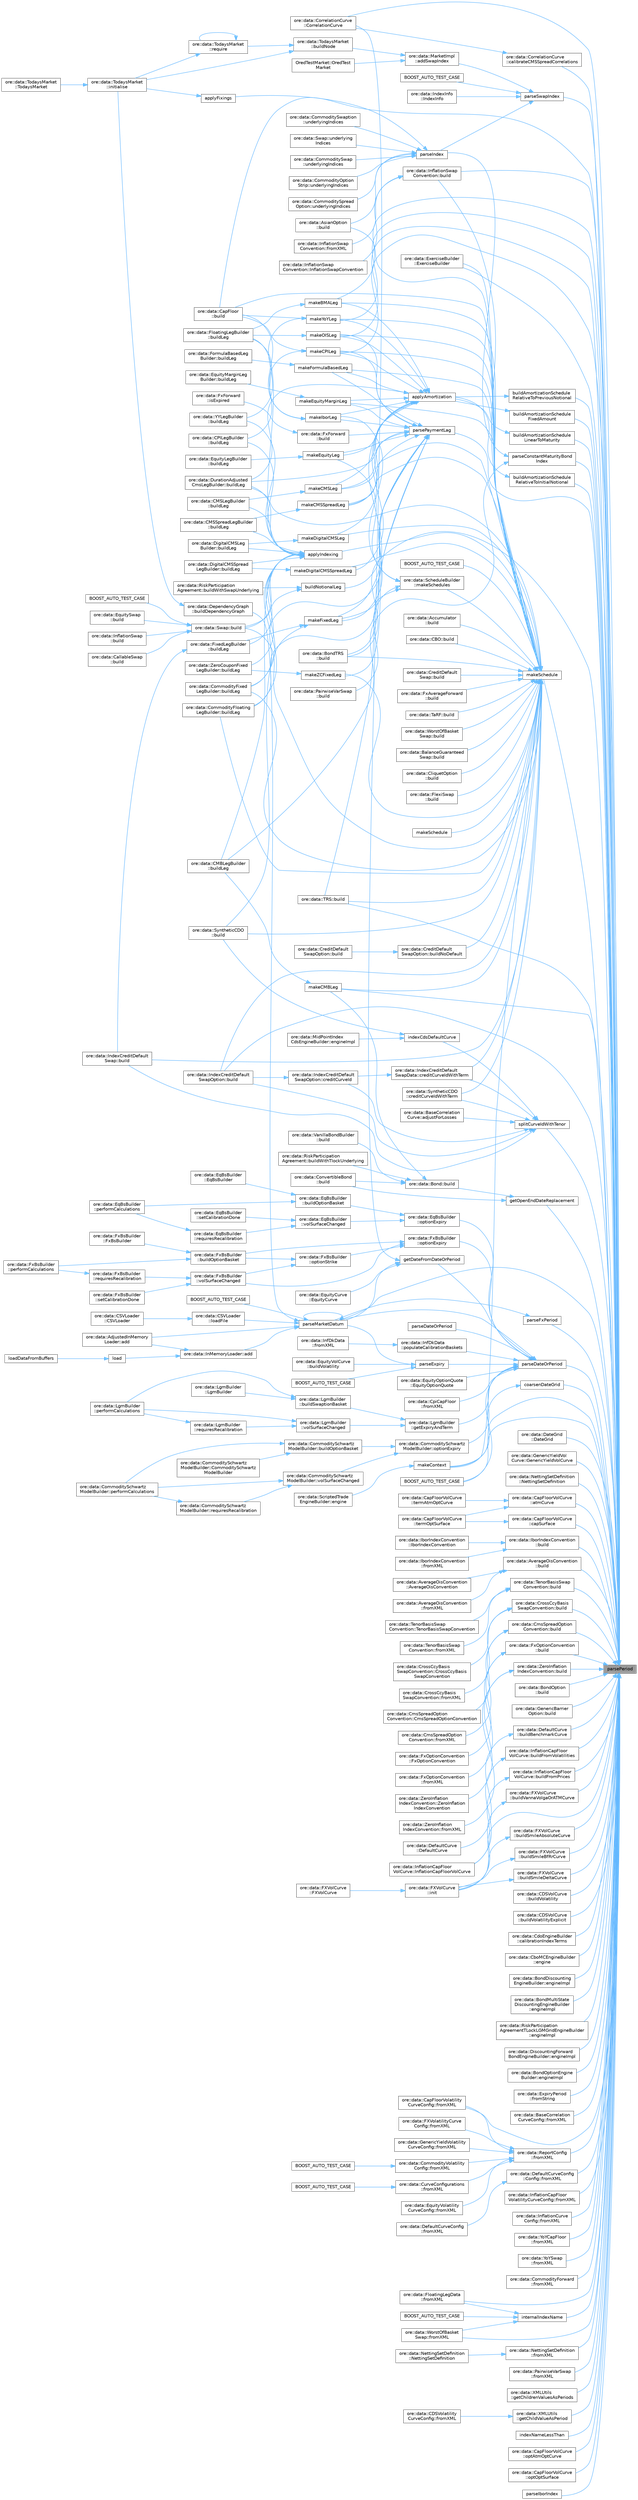 digraph "parsePeriod"
{
 // INTERACTIVE_SVG=YES
 // LATEX_PDF_SIZE
  bgcolor="transparent";
  edge [fontname=Helvetica,fontsize=10,labelfontname=Helvetica,labelfontsize=10];
  node [fontname=Helvetica,fontsize=10,shape=box,height=0.2,width=0.4];
  rankdir="RL";
  Node1 [label="parsePeriod",height=0.2,width=0.4,color="gray40", fillcolor="grey60", style="filled", fontcolor="black",tooltip="Convert text to QuantLib::Period."];
  Node1 -> Node2 [dir="back",color="steelblue1",style="solid"];
  Node2 [label="ore::data::CorrelationCurve\l::CorrelationCurve",height=0.2,width=0.4,color="grey40", fillcolor="white", style="filled",URL="$classore_1_1data_1_1_correlation_curve.html#a5dadf72004e9f236b46815d5a37606d8",tooltip="Detailed constructor."];
  Node1 -> Node3 [dir="back",color="steelblue1",style="solid"];
  Node3 [label="ore::data::DateGrid\l::DateGrid",height=0.2,width=0.4,color="grey40", fillcolor="white", style="filled",URL="$classore_1_1data_1_1_date_grid.html#aed0cdce866f9b2bf373ead3503c22576",tooltip=" "];
  Node1 -> Node4 [dir="back",color="steelblue1",style="solid"];
  Node4 [label="ore::data::ExerciseBuilder\l::ExerciseBuilder",height=0.2,width=0.4,color="grey40", fillcolor="white", style="filled",URL="$classore_1_1data_1_1_exercise_builder.html#a616a8a498a5610f9c35725ae63a8929f",tooltip=" "];
  Node1 -> Node5 [dir="back",color="steelblue1",style="solid"];
  Node5 [label="ore::data::GenericYieldVol\lCurve::GenericYieldVolCurve",height=0.2,width=0.4,color="grey40", fillcolor="white", style="filled",URL="$classore_1_1data_1_1_generic_yield_vol_curve.html#a206631fc6017f18c7333840e67b1b228",tooltip="Detailed constructor."];
  Node1 -> Node6 [dir="back",color="steelblue1",style="solid"];
  Node6 [label="ore::data::NettingSetDefinition\l::NettingSetDefinition",height=0.2,width=0.4,color="grey40", fillcolor="white", style="filled",URL="$classore_1_1data_1_1_netting_set_definition.html#a467fa36790c05ef6fe86631548885d2e",tooltip=" "];
  Node1 -> Node7 [dir="back",color="steelblue1",style="solid"];
  Node7 [label="ore::data::CapFloorVolCurve\l::atmCurve",height=0.2,width=0.4,color="grey40", fillcolor="white", style="filled",URL="$classore_1_1data_1_1_cap_floor_vol_curve.html#a66839a2708a675b2f86cd2e92a9499d0",tooltip="Build an ATM cap floor term volatility curve."];
  Node7 -> Node8 [dir="back",color="steelblue1",style="solid"];
  Node8 [label="ore::data::CapFloorVolCurve\l::termAtmOptCurve",height=0.2,width=0.4,color="grey40", fillcolor="white", style="filled",URL="$classore_1_1data_1_1_cap_floor_vol_curve.html#aabf163efc1172daa6f8dbcf9be1766a9",tooltip="Build ATM optionlet curve from term vol."];
  Node7 -> Node9 [dir="back",color="steelblue1",style="solid"];
  Node9 [label="ore::data::CapFloorVolCurve\l::termOptSurface",height=0.2,width=0.4,color="grey40", fillcolor="white", style="filled",URL="$classore_1_1data_1_1_cap_floor_vol_curve.html#a6b5974432b42f6cb1214882f5776c1db",tooltip="Build optionlet surface from term vol."];
  Node1 -> Node10 [dir="back",color="steelblue1",style="solid"];
  Node10 [label="BOOST_AUTO_TEST_CASE",height=0.2,width=0.4,color="grey40", fillcolor="white", style="filled",URL="$parser_8cpp.html#af52d8c7c3b9f0501611639dc55dac417",tooltip=" "];
  Node1 -> Node11 [dir="back",color="steelblue1",style="solid"];
  Node11 [label="ore::data::IborIndexConvention\l::build",height=0.2,width=0.4,color="grey40", fillcolor="white", style="filled",URL="$classore_1_1data_1_1_ibor_index_convention.html#a9169b2d8ee8001dbb250c4ce2c26818c",tooltip=" "];
  Node11 -> Node12 [dir="back",color="steelblue1",style="solid"];
  Node12 [label="ore::data::IborIndexConvention\l::IborIndexConvention",height=0.2,width=0.4,color="grey40", fillcolor="white", style="filled",URL="$classore_1_1data_1_1_ibor_index_convention.html#adc20719d5205cdc26640f3fcb239d3a1",tooltip=" "];
  Node11 -> Node13 [dir="back",color="steelblue1",style="solid"];
  Node13 [label="ore::data::IborIndexConvention\l::fromXML",height=0.2,width=0.4,color="grey40", fillcolor="white", style="filled",URL="$classore_1_1data_1_1_ibor_index_convention.html#a7741ae0fc924943de5bfe02928262eb7",tooltip=" "];
  Node1 -> Node14 [dir="back",color="steelblue1",style="solid"];
  Node14 [label="ore::data::AverageOisConvention\l::build",height=0.2,width=0.4,color="grey40", fillcolor="white", style="filled",URL="$classore_1_1data_1_1_average_ois_convention.html#a9169b2d8ee8001dbb250c4ce2c26818c",tooltip=" "];
  Node14 -> Node15 [dir="back",color="steelblue1",style="solid"];
  Node15 [label="ore::data::AverageOisConvention\l::AverageOisConvention",height=0.2,width=0.4,color="grey40", fillcolor="white", style="filled",URL="$classore_1_1data_1_1_average_ois_convention.html#a9838d3e045f960f21376b79ee0220e77",tooltip="Detailed constructor."];
  Node14 -> Node16 [dir="back",color="steelblue1",style="solid"];
  Node16 [label="ore::data::AverageOisConvention\l::fromXML",height=0.2,width=0.4,color="grey40", fillcolor="white", style="filled",URL="$classore_1_1data_1_1_average_ois_convention.html#a7741ae0fc924943de5bfe02928262eb7",tooltip=" "];
  Node1 -> Node17 [dir="back",color="steelblue1",style="solid"];
  Node17 [label="ore::data::TenorBasisSwap\lConvention::build",height=0.2,width=0.4,color="grey40", fillcolor="white", style="filled",URL="$classore_1_1data_1_1_tenor_basis_swap_convention.html#a9169b2d8ee8001dbb250c4ce2c26818c",tooltip=" "];
  Node17 -> Node18 [dir="back",color="steelblue1",style="solid"];
  Node18 [label="ore::data::TenorBasisSwap\lConvention::TenorBasisSwapConvention",height=0.2,width=0.4,color="grey40", fillcolor="white", style="filled",URL="$classore_1_1data_1_1_tenor_basis_swap_convention.html#a7916dbc4b6c54277ae8ae96555b86577",tooltip="Detailed constructor."];
  Node17 -> Node19 [dir="back",color="steelblue1",style="solid"];
  Node19 [label="ore::data::TenorBasisSwap\lConvention::fromXML",height=0.2,width=0.4,color="grey40", fillcolor="white", style="filled",URL="$classore_1_1data_1_1_tenor_basis_swap_convention.html#a7741ae0fc924943de5bfe02928262eb7",tooltip=" "];
  Node1 -> Node20 [dir="back",color="steelblue1",style="solid"];
  Node20 [label="ore::data::CrossCcyBasis\lSwapConvention::build",height=0.2,width=0.4,color="grey40", fillcolor="white", style="filled",URL="$classore_1_1data_1_1_cross_ccy_basis_swap_convention.html#a9169b2d8ee8001dbb250c4ce2c26818c",tooltip=" "];
  Node20 -> Node21 [dir="back",color="steelblue1",style="solid"];
  Node21 [label="ore::data::CrossCcyBasis\lSwapConvention::CrossCcyBasis\lSwapConvention",height=0.2,width=0.4,color="grey40", fillcolor="white", style="filled",URL="$classore_1_1data_1_1_cross_ccy_basis_swap_convention.html#a8807c7211b0f825d45007a051c153408",tooltip="Detailed constructor."];
  Node20 -> Node22 [dir="back",color="steelblue1",style="solid"];
  Node22 [label="ore::data::CrossCcyBasis\lSwapConvention::fromXML",height=0.2,width=0.4,color="grey40", fillcolor="white", style="filled",URL="$classore_1_1data_1_1_cross_ccy_basis_swap_convention.html#a7741ae0fc924943de5bfe02928262eb7",tooltip=" "];
  Node1 -> Node23 [dir="back",color="steelblue1",style="solid"];
  Node23 [label="ore::data::InflationSwap\lConvention::build",height=0.2,width=0.4,color="grey40", fillcolor="white", style="filled",URL="$classore_1_1data_1_1_inflation_swap_convention.html#a9169b2d8ee8001dbb250c4ce2c26818c",tooltip=" "];
  Node23 -> Node24 [dir="back",color="steelblue1",style="solid"];
  Node24 [label="ore::data::InflationSwap\lConvention::InflationSwapConvention",height=0.2,width=0.4,color="grey40", fillcolor="white", style="filled",URL="$classore_1_1data_1_1_inflation_swap_convention.html#acc33d4a45318920ad94bc2565107f5c2",tooltip=" "];
  Node23 -> Node25 [dir="back",color="steelblue1",style="solid"];
  Node25 [label="ore::data::InflationSwap\lConvention::fromXML",height=0.2,width=0.4,color="grey40", fillcolor="white", style="filled",URL="$classore_1_1data_1_1_inflation_swap_convention.html#a7741ae0fc924943de5bfe02928262eb7",tooltip=" "];
  Node1 -> Node26 [dir="back",color="steelblue1",style="solid"];
  Node26 [label="ore::data::CmsSpreadOption\lConvention::build",height=0.2,width=0.4,color="grey40", fillcolor="white", style="filled",URL="$classore_1_1data_1_1_cms_spread_option_convention.html#a9169b2d8ee8001dbb250c4ce2c26818c",tooltip=" "];
  Node26 -> Node27 [dir="back",color="steelblue1",style="solid"];
  Node27 [label="ore::data::CmsSpreadOption\lConvention::CmsSpreadOptionConvention",height=0.2,width=0.4,color="grey40", fillcolor="white", style="filled",URL="$classore_1_1data_1_1_cms_spread_option_convention.html#afef3e14128d761b923e8393a3bafad5b",tooltip="Detailed constructor."];
  Node26 -> Node28 [dir="back",color="steelblue1",style="solid"];
  Node28 [label="ore::data::CmsSpreadOption\lConvention::fromXML",height=0.2,width=0.4,color="grey40", fillcolor="white", style="filled",URL="$classore_1_1data_1_1_cms_spread_option_convention.html#a7741ae0fc924943de5bfe02928262eb7",tooltip=" "];
  Node1 -> Node29 [dir="back",color="steelblue1",style="solid"];
  Node29 [label="ore::data::FxOptionConvention\l::build",height=0.2,width=0.4,color="grey40", fillcolor="white", style="filled",URL="$classore_1_1data_1_1_fx_option_convention.html#a9169b2d8ee8001dbb250c4ce2c26818c",tooltip=" "];
  Node29 -> Node30 [dir="back",color="steelblue1",style="solid"];
  Node30 [label="ore::data::FxOptionConvention\l::FxOptionConvention",height=0.2,width=0.4,color="grey40", fillcolor="white", style="filled",URL="$classore_1_1data_1_1_fx_option_convention.html#a4415cc0c38ccaff925d51d4cbd6cd915",tooltip=" "];
  Node29 -> Node31 [dir="back",color="steelblue1",style="solid"];
  Node31 [label="ore::data::FxOptionConvention\l::fromXML",height=0.2,width=0.4,color="grey40", fillcolor="white", style="filled",URL="$classore_1_1data_1_1_fx_option_convention.html#a7741ae0fc924943de5bfe02928262eb7",tooltip=" "];
  Node1 -> Node32 [dir="back",color="steelblue1",style="solid"];
  Node32 [label="ore::data::ZeroInflation\lIndexConvention::build",height=0.2,width=0.4,color="grey40", fillcolor="white", style="filled",URL="$classore_1_1data_1_1_zero_inflation_index_convention.html#a9169b2d8ee8001dbb250c4ce2c26818c",tooltip=" "];
  Node32 -> Node33 [dir="back",color="steelblue1",style="solid"];
  Node33 [label="ore::data::ZeroInflation\lIndexConvention::ZeroInflation\lIndexConvention",height=0.2,width=0.4,color="grey40", fillcolor="white", style="filled",URL="$classore_1_1data_1_1_zero_inflation_index_convention.html#a1784ce6a593a14c4e5d94887f9e4a528",tooltip="Detailed constructor."];
  Node32 -> Node34 [dir="back",color="steelblue1",style="solid"];
  Node34 [label="ore::data::ZeroInflation\lIndexConvention::fromXML",height=0.2,width=0.4,color="grey40", fillcolor="white", style="filled",URL="$classore_1_1data_1_1_zero_inflation_index_convention.html#a7741ae0fc924943de5bfe02928262eb7",tooltip=" "];
  Node1 -> Node35 [dir="back",color="steelblue1",style="solid"];
  Node35 [label="ore::data::BondOption\l::build",height=0.2,width=0.4,color="grey40", fillcolor="white", style="filled",URL="$classore_1_1data_1_1_bond_option.html#af7b69d5b18d278257927e32b10a23ee6",tooltip=" "];
  Node1 -> Node36 [dir="back",color="steelblue1",style="solid"];
  Node36 [label="ore::data::BondTRS\l::build",height=0.2,width=0.4,color="grey40", fillcolor="white", style="filled",URL="$classore_1_1data_1_1_bond_t_r_s.html#af7b69d5b18d278257927e32b10a23ee6",tooltip=" "];
  Node1 -> Node37 [dir="back",color="steelblue1",style="solid"];
  Node37 [label="ore::data::CapFloor\l::build",height=0.2,width=0.4,color="grey40", fillcolor="white", style="filled",URL="$classore_1_1data_1_1_cap_floor.html#af7b69d5b18d278257927e32b10a23ee6",tooltip=" "];
  Node1 -> Node38 [dir="back",color="steelblue1",style="solid"];
  Node38 [label="ore::data::GenericBarrier\lOption::build",height=0.2,width=0.4,color="grey40", fillcolor="white", style="filled",URL="$classore_1_1data_1_1_generic_barrier_option.html#af7b69d5b18d278257927e32b10a23ee6",tooltip=" "];
  Node1 -> Node39 [dir="back",color="steelblue1",style="solid"];
  Node39 [label="ore::data::IndexCreditDefault\lSwapOption::build",height=0.2,width=0.4,color="grey40", fillcolor="white", style="filled",URL="$classore_1_1data_1_1_index_credit_default_swap_option.html#af7b69d5b18d278257927e32b10a23ee6",tooltip=" "];
  Node1 -> Node40 [dir="back",color="steelblue1",style="solid"];
  Node40 [label="ore::data::TRS::build",height=0.2,width=0.4,color="grey40", fillcolor="white", style="filled",URL="$classore_1_1data_1_1_t_r_s.html#af7b69d5b18d278257927e32b10a23ee6",tooltip=" "];
  Node1 -> Node41 [dir="back",color="steelblue1",style="solid"];
  Node41 [label="buildAmortizationSchedule\lFixedAmount",height=0.2,width=0.4,color="grey40", fillcolor="white", style="filled",URL="$namespaceore_1_1data.html#a3f75d0993cfbe5fbe70dc1fc44f62e25",tooltip=" "];
  Node41 -> Node42 [dir="back",color="steelblue1",style="solid"];
  Node42 [label="applyAmortization",height=0.2,width=0.4,color="grey40", fillcolor="white", style="filled",URL="$namespaceore_1_1data.html#a51a0ccd1027fb275bb214f1baaaa2986",tooltip=" "];
  Node42 -> Node43 [dir="back",color="steelblue1",style="solid"];
  Node43 [label="ore::data::DurationAdjusted\lCmsLegBuilder::buildLeg",height=0.2,width=0.4,color="grey40", fillcolor="white", style="filled",URL="$classore_1_1data_1_1_duration_adjusted_cms_leg_builder.html#acb28979da2d410bdc9e47181a3d2c47f",tooltip=" "];
  Node42 -> Node44 [dir="back",color="steelblue1",style="solid"];
  Node44 [label="makeBMALeg",height=0.2,width=0.4,color="grey40", fillcolor="white", style="filled",URL="$namespaceore_1_1data.html#a6408115df2ec5297c701134b7310e89e",tooltip=" "];
  Node44 -> Node45 [dir="back",color="steelblue1",style="solid"];
  Node45 [label="ore::data::FloatingLegBuilder\l::buildLeg",height=0.2,width=0.4,color="grey40", fillcolor="white", style="filled",URL="$classore_1_1data_1_1_floating_leg_builder.html#aea285351d9f3458189a9e2d965349d23",tooltip=" "];
  Node42 -> Node46 [dir="back",color="steelblue1",style="solid"];
  Node46 [label="makeCMSLeg",height=0.2,width=0.4,color="grey40", fillcolor="white", style="filled",URL="$namespaceore_1_1data.html#ab7d8d2a721a09ccc8b574a9527126d76",tooltip=" "];
  Node46 -> Node47 [dir="back",color="steelblue1",style="solid"];
  Node47 [label="ore::data::CMSLegBuilder\l::buildLeg",height=0.2,width=0.4,color="grey40", fillcolor="white", style="filled",URL="$classore_1_1data_1_1_c_m_s_leg_builder.html#aea285351d9f3458189a9e2d965349d23",tooltip=" "];
  Node42 -> Node48 [dir="back",color="steelblue1",style="solid"];
  Node48 [label="makeCMSSpreadLeg",height=0.2,width=0.4,color="grey40", fillcolor="white", style="filled",URL="$namespaceore_1_1data.html#a96fb708eddac226d8c8a07b7fab26357",tooltip=" "];
  Node48 -> Node49 [dir="back",color="steelblue1",style="solid"];
  Node49 [label="ore::data::CMSSpreadLegBuilder\l::buildLeg",height=0.2,width=0.4,color="grey40", fillcolor="white", style="filled",URL="$classore_1_1data_1_1_c_m_s_spread_leg_builder.html#aea285351d9f3458189a9e2d965349d23",tooltip=" "];
  Node42 -> Node50 [dir="back",color="steelblue1",style="solid"];
  Node50 [label="makeCPILeg",height=0.2,width=0.4,color="grey40", fillcolor="white", style="filled",URL="$namespaceore_1_1data.html#a9acc77c037e133c7d0d774e134ec6001",tooltip=" "];
  Node50 -> Node37 [dir="back",color="steelblue1",style="solid"];
  Node50 -> Node51 [dir="back",color="steelblue1",style="solid"];
  Node51 [label="ore::data::CPILegBuilder\l::buildLeg",height=0.2,width=0.4,color="grey40", fillcolor="white", style="filled",URL="$classore_1_1data_1_1_c_p_i_leg_builder.html#aea285351d9f3458189a9e2d965349d23",tooltip=" "];
  Node42 -> Node52 [dir="back",color="steelblue1",style="solid"];
  Node52 [label="makeDigitalCMSLeg",height=0.2,width=0.4,color="grey40", fillcolor="white", style="filled",URL="$namespaceore_1_1data.html#a0f8daeb5eca3762c644c5f18d026abad",tooltip=" "];
  Node52 -> Node53 [dir="back",color="steelblue1",style="solid"];
  Node53 [label="ore::data::DigitalCMSLeg\lBuilder::buildLeg",height=0.2,width=0.4,color="grey40", fillcolor="white", style="filled",URL="$classore_1_1data_1_1_digital_c_m_s_leg_builder.html#aea285351d9f3458189a9e2d965349d23",tooltip=" "];
  Node42 -> Node54 [dir="back",color="steelblue1",style="solid"];
  Node54 [label="makeDigitalCMSSpreadLeg",height=0.2,width=0.4,color="grey40", fillcolor="white", style="filled",URL="$namespaceore_1_1data.html#a98ab77f0a061c1389e5f28e438caafc5",tooltip=" "];
  Node54 -> Node55 [dir="back",color="steelblue1",style="solid"];
  Node55 [label="ore::data::DigitalCMSSpread\lLegBuilder::buildLeg",height=0.2,width=0.4,color="grey40", fillcolor="white", style="filled",URL="$classore_1_1data_1_1_digital_c_m_s_spread_leg_builder.html#aea285351d9f3458189a9e2d965349d23",tooltip=" "];
  Node42 -> Node56 [dir="back",color="steelblue1",style="solid"];
  Node56 [label="makeEquityLeg",height=0.2,width=0.4,color="grey40", fillcolor="white", style="filled",URL="$namespaceore_1_1data.html#acb4bb83867f6069f403faef9fd935f9d",tooltip=" "];
  Node56 -> Node57 [dir="back",color="steelblue1",style="solid"];
  Node57 [label="ore::data::EquityLegBuilder\l::buildLeg",height=0.2,width=0.4,color="grey40", fillcolor="white", style="filled",URL="$classore_1_1data_1_1_equity_leg_builder.html#aea285351d9f3458189a9e2d965349d23",tooltip=" "];
  Node42 -> Node58 [dir="back",color="steelblue1",style="solid"];
  Node58 [label="makeEquityMarginLeg",height=0.2,width=0.4,color="grey40", fillcolor="white", style="filled",URL="$namespaceore_1_1data.html#a79b34f8dad4e5430ec0c7834bf32dc5c",tooltip=" "];
  Node58 -> Node59 [dir="back",color="steelblue1",style="solid"];
  Node59 [label="ore::data::EquityMarginLeg\lBuilder::buildLeg",height=0.2,width=0.4,color="grey40", fillcolor="white", style="filled",URL="$classore_1_1data_1_1_equity_margin_leg_builder.html#aed0fa8878c4239d2706dda3970aaac21",tooltip=" "];
  Node42 -> Node60 [dir="back",color="steelblue1",style="solid"];
  Node60 [label="makeFixedLeg",height=0.2,width=0.4,color="grey40", fillcolor="white", style="filled",URL="$namespaceore_1_1data.html#adffc190d22c61f2181d0822f48fbace4",tooltip=" "];
  Node60 -> Node61 [dir="back",color="steelblue1",style="solid"];
  Node61 [label="ore::data::SyntheticCDO\l::build",height=0.2,width=0.4,color="grey40", fillcolor="white", style="filled",URL="$classore_1_1data_1_1_synthetic_c_d_o.html#af7b69d5b18d278257927e32b10a23ee6",tooltip=" "];
  Node60 -> Node62 [dir="back",color="steelblue1",style="solid"];
  Node62 [label="ore::data::FixedLegBuilder\l::buildLeg",height=0.2,width=0.4,color="grey40", fillcolor="white", style="filled",URL="$classore_1_1data_1_1_fixed_leg_builder.html#aea285351d9f3458189a9e2d965349d23",tooltip=" "];
  Node62 -> Node63 [dir="back",color="steelblue1",style="solid"];
  Node63 [label="ore::data::IndexCreditDefault\lSwap::build",height=0.2,width=0.4,color="grey40", fillcolor="white", style="filled",URL="$classore_1_1data_1_1_index_credit_default_swap.html#af7b69d5b18d278257927e32b10a23ee6",tooltip=" "];
  Node42 -> Node64 [dir="back",color="steelblue1",style="solid"];
  Node64 [label="makeFormulaBasedLeg",height=0.2,width=0.4,color="grey40", fillcolor="white", style="filled",URL="$namespaceore_1_1data.html#ae469a95d0c1cc98ec090b0834c3c591a",tooltip=" "];
  Node64 -> Node65 [dir="back",color="steelblue1",style="solid"];
  Node65 [label="ore::data::FormulaBasedLeg\lBuilder::buildLeg",height=0.2,width=0.4,color="grey40", fillcolor="white", style="filled",URL="$classore_1_1data_1_1_formula_based_leg_builder.html#acb28979da2d410bdc9e47181a3d2c47f",tooltip=" "];
  Node42 -> Node66 [dir="back",color="steelblue1",style="solid"];
  Node66 [label="makeIborLeg",height=0.2,width=0.4,color="grey40", fillcolor="white", style="filled",URL="$namespaceore_1_1data.html#adbd7eae430426f8577221f6dcc7797bc",tooltip=" "];
  Node66 -> Node37 [dir="back",color="steelblue1",style="solid"];
  Node66 -> Node45 [dir="back",color="steelblue1",style="solid"];
  Node42 -> Node67 [dir="back",color="steelblue1",style="solid"];
  Node67 [label="makeOISLeg",height=0.2,width=0.4,color="grey40", fillcolor="white", style="filled",URL="$namespaceore_1_1data.html#a03c3cd19cb0e903ea9d9c5021e5bb7dd",tooltip=" "];
  Node67 -> Node45 [dir="back",color="steelblue1",style="solid"];
  Node42 -> Node68 [dir="back",color="steelblue1",style="solid"];
  Node68 [label="makeYoYLeg",height=0.2,width=0.4,color="grey40", fillcolor="white", style="filled",URL="$namespaceore_1_1data.html#a8462b30364051b2fd421b4a67709cf8d",tooltip=" "];
  Node68 -> Node37 [dir="back",color="steelblue1",style="solid"];
  Node68 -> Node69 [dir="back",color="steelblue1",style="solid"];
  Node69 [label="ore::data::YYLegBuilder\l::buildLeg",height=0.2,width=0.4,color="grey40", fillcolor="white", style="filled",URL="$classore_1_1data_1_1_y_y_leg_builder.html#aea285351d9f3458189a9e2d965349d23",tooltip=" "];
  Node1 -> Node70 [dir="back",color="steelblue1",style="solid"];
  Node70 [label="buildAmortizationSchedule\lLinearToMaturity",height=0.2,width=0.4,color="grey40", fillcolor="white", style="filled",URL="$namespaceore_1_1data.html#a28ae531d5d86c7011eabb39109863f8b",tooltip=" "];
  Node70 -> Node42 [dir="back",color="steelblue1",style="solid"];
  Node1 -> Node71 [dir="back",color="steelblue1",style="solid"];
  Node71 [label="buildAmortizationSchedule\lRelativeToInitialNotional",height=0.2,width=0.4,color="grey40", fillcolor="white", style="filled",URL="$namespaceore_1_1data.html#a4263844bbd362ebdc0149606a5bfc5b2",tooltip=" "];
  Node71 -> Node42 [dir="back",color="steelblue1",style="solid"];
  Node1 -> Node72 [dir="back",color="steelblue1",style="solid"];
  Node72 [label="buildAmortizationSchedule\lRelativeToPreviousNotional",height=0.2,width=0.4,color="grey40", fillcolor="white", style="filled",URL="$namespaceore_1_1data.html#a59edcdbd4edbdf0262bfa5d3f89829f9",tooltip=" "];
  Node72 -> Node42 [dir="back",color="steelblue1",style="solid"];
  Node1 -> Node73 [dir="back",color="steelblue1",style="solid"];
  Node73 [label="ore::data::DefaultCurve\l::buildBenchmarkCurve",height=0.2,width=0.4,color="grey40", fillcolor="white", style="filled",URL="$classore_1_1data_1_1_default_curve.html#a6f5c39f7895a1200019a7816a740fff3",tooltip="Build a default curve implied from a spread over a benchmark curve."];
  Node73 -> Node74 [dir="back",color="steelblue1",style="solid"];
  Node74 [label="ore::data::DefaultCurve\l::DefaultCurve",height=0.2,width=0.4,color="grey40", fillcolor="white", style="filled",URL="$classore_1_1data_1_1_default_curve.html#aab7d6b459c59f1a3854a5cefc764f485",tooltip="Detailed constructor."];
  Node1 -> Node75 [dir="back",color="steelblue1",style="solid"];
  Node75 [label="ore::data::InflationCapFloor\lVolCurve::buildFromPrices",height=0.2,width=0.4,color="grey40", fillcolor="white", style="filled",URL="$classore_1_1data_1_1_inflation_cap_floor_vol_curve.html#acc947c79d75150ea99503fea7de9f868",tooltip=" "];
  Node75 -> Node76 [dir="back",color="steelblue1",style="solid"];
  Node76 [label="ore::data::InflationCapFloor\lVolCurve::InflationCapFloorVolCurve",height=0.2,width=0.4,color="grey40", fillcolor="white", style="filled",URL="$classore_1_1data_1_1_inflation_cap_floor_vol_curve.html#a19c9a318aa454b3132d829dd00bced53",tooltip=" "];
  Node1 -> Node77 [dir="back",color="steelblue1",style="solid"];
  Node77 [label="ore::data::InflationCapFloor\lVolCurve::buildFromVolatilities",height=0.2,width=0.4,color="grey40", fillcolor="white", style="filled",URL="$classore_1_1data_1_1_inflation_cap_floor_vol_curve.html#a82405c2b4ff01f1c8c3a89928dd84129",tooltip=" "];
  Node77 -> Node76 [dir="back",color="steelblue1",style="solid"];
  Node1 -> Node78 [dir="back",color="steelblue1",style="solid"];
  Node78 [label="ore::data::FXVolCurve\l::buildSmileAbsoluteCurve",height=0.2,width=0.4,color="grey40", fillcolor="white", style="filled",URL="$classore_1_1data_1_1_f_x_vol_curve.html#a6c830b55fe6a1440df349b8207f20379",tooltip=" "];
  Node78 -> Node79 [dir="back",color="steelblue1",style="solid"];
  Node79 [label="ore::data::FXVolCurve\l::init",height=0.2,width=0.4,color="grey40", fillcolor="white", style="filled",URL="$classore_1_1data_1_1_f_x_vol_curve.html#aa5334770a51cbfa81ecf8b7d14a3acf1",tooltip=" "];
  Node79 -> Node80 [dir="back",color="steelblue1",style="solid"];
  Node80 [label="ore::data::FXVolCurve\l::FXVolCurve",height=0.2,width=0.4,color="grey40", fillcolor="white", style="filled",URL="$classore_1_1data_1_1_f_x_vol_curve.html#af2e42c318046fe68ebaa0a7d0cc5067d",tooltip="Detailed constructor."];
  Node1 -> Node81 [dir="back",color="steelblue1",style="solid"];
  Node81 [label="ore::data::FXVolCurve\l::buildSmileBfRrCurve",height=0.2,width=0.4,color="grey40", fillcolor="white", style="filled",URL="$classore_1_1data_1_1_f_x_vol_curve.html#abbb116b85d1536cc691f4ad311837d1e",tooltip=" "];
  Node81 -> Node79 [dir="back",color="steelblue1",style="solid"];
  Node1 -> Node82 [dir="back",color="steelblue1",style="solid"];
  Node82 [label="ore::data::FXVolCurve\l::buildSmileDeltaCurve",height=0.2,width=0.4,color="grey40", fillcolor="white", style="filled",URL="$classore_1_1data_1_1_f_x_vol_curve.html#a1e5b4adc092749d207f33198cf470023",tooltip=" "];
  Node82 -> Node79 [dir="back",color="steelblue1",style="solid"];
  Node1 -> Node83 [dir="back",color="steelblue1",style="solid"];
  Node83 [label="ore::data::FXVolCurve\l::buildVannaVolgaOrATMCurve",height=0.2,width=0.4,color="grey40", fillcolor="white", style="filled",URL="$classore_1_1data_1_1_f_x_vol_curve.html#a01669a2710dee60d8b4c9ea0f6ad26c6",tooltip=" "];
  Node83 -> Node79 [dir="back",color="steelblue1",style="solid"];
  Node1 -> Node84 [dir="back",color="steelblue1",style="solid"];
  Node84 [label="ore::data::CDSVolCurve\l::buildVolatility",height=0.2,width=0.4,color="grey40", fillcolor="white", style="filled",URL="$classore_1_1data_1_1_c_d_s_vol_curve.html#a916d14abfcfc8d77084cc78867211778",tooltip="Build a volatility curve from a 1-D curve of volatility quotes."];
  Node1 -> Node85 [dir="back",color="steelblue1",style="solid"];
  Node85 [label="ore::data::CDSVolCurve\l::buildVolatilityExplicit",height=0.2,width=0.4,color="grey40", fillcolor="white", style="filled",URL="$classore_1_1data_1_1_c_d_s_vol_curve.html#abf9063cf911eff4726d27a47f0ed7271",tooltip=" "];
  Node1 -> Node86 [dir="back",color="steelblue1",style="solid"];
  Node86 [label="ore::data::CorrelationCurve\l::calibrateCMSSpreadCorrelations",height=0.2,width=0.4,color="grey40", fillcolor="white", style="filled",URL="$classore_1_1data_1_1_correlation_curve.html#addf6b74b6011b97a31ff9760609a85a1",tooltip=" "];
  Node86 -> Node2 [dir="back",color="steelblue1",style="solid"];
  Node1 -> Node87 [dir="back",color="steelblue1",style="solid"];
  Node87 [label="ore::data::CdoEngineBuilder\l::calibrationIndexTerms",height=0.2,width=0.4,color="grey40", fillcolor="white", style="filled",URL="$classore_1_1data_1_1_cdo_engine_builder.html#a185d1e79acdc47128b221387c060cb2c",tooltip=" "];
  Node1 -> Node88 [dir="back",color="steelblue1",style="solid"];
  Node88 [label="ore::data::CapFloorVolCurve\l::capSurface",height=0.2,width=0.4,color="grey40", fillcolor="white", style="filled",URL="$classore_1_1data_1_1_cap_floor_vol_curve.html#a4c12b080309225a852ff617a5fa9ea71",tooltip="Build a cap floor term volatility surface."];
  Node88 -> Node9 [dir="back",color="steelblue1",style="solid"];
  Node1 -> Node89 [dir="back",color="steelblue1",style="solid"];
  Node89 [label="coarsenDateGrid",height=0.2,width=0.4,color="grey40", fillcolor="white", style="filled",URL="$namespaceore_1_1data.html#a5119896a1d7e544f2b13880517a7d765",tooltip=" "];
  Node89 -> Node90 [dir="back",color="steelblue1",style="solid"];
  Node90 [label="makeContext",height=0.2,width=0.4,color="grey40", fillcolor="white", style="filled",URL="$namespaceore_1_1data.html#affc8bd61d8faaf669bd03263c50952c9",tooltip=" "];
  Node90 -> Node91 [dir="back",color="steelblue1",style="solid"];
  Node91 [label="ore::data::ScriptedTrade\lEngineBuilder::engine",height=0.2,width=0.4,color="grey40", fillcolor="white", style="filled",URL="$classore_1_1data_1_1_scripted_trade_engine_builder.html#afa7bc32050325672e45000b32d62ec0b",tooltip=" "];
  Node1 -> Node92 [dir="back",color="steelblue1",style="solid"];
  Node92 [label="ore::data::CboMCEngineBuilder\l::engine",height=0.2,width=0.4,color="grey40", fillcolor="white", style="filled",URL="$classore_1_1data_1_1_cbo_m_c_engine_builder.html#ac7b71973700d70b6c4e338d57b46d232",tooltip=" "];
  Node1 -> Node93 [dir="back",color="steelblue1",style="solid"];
  Node93 [label="ore::data::BondDiscounting\lEngineBuilder::engineImpl",height=0.2,width=0.4,color="grey40", fillcolor="white", style="filled",URL="$classore_1_1data_1_1_bond_discounting_engine_builder.html#af2a405374532f6bf545211f68ca7befb",tooltip=" "];
  Node1 -> Node94 [dir="back",color="steelblue1",style="solid"];
  Node94 [label="ore::data::BondMultiState\lDiscountingEngineBuilder\l::engineImpl",height=0.2,width=0.4,color="grey40", fillcolor="white", style="filled",URL="$classore_1_1data_1_1_bond_multi_state_discounting_engine_builder.html#af2a405374532f6bf545211f68ca7befb",tooltip=" "];
  Node1 -> Node95 [dir="back",color="steelblue1",style="solid"];
  Node95 [label="ore::data::RiskParticipation\lAgreementTLockLGMGridEngineBuilder\l::engineImpl",height=0.2,width=0.4,color="grey40", fillcolor="white", style="filled",URL="$classore_1_1data_1_1_risk_participation_agreement_t_lock_l_g_m_grid_engine_builder.html#ae2aa104a3fa81516567894240d1d3073",tooltip=" "];
  Node1 -> Node96 [dir="back",color="steelblue1",style="solid"];
  Node96 [label="ore::data::DiscountingForward\lBondEngineBuilder::engineImpl",height=0.2,width=0.4,color="grey40", fillcolor="white", style="filled",URL="$classore_1_1data_1_1_discounting_forward_bond_engine_builder.html#a305ad1b21cddad304daff9d507d3c0ac",tooltip=" "];
  Node1 -> Node97 [dir="back",color="steelblue1",style="solid"];
  Node97 [label="ore::data::BondOptionEngine\lBuilder::engineImpl",height=0.2,width=0.4,color="grey40", fillcolor="white", style="filled",URL="$classore_1_1data_1_1_bond_option_engine_builder.html#a1873e74760d005c8eaac921af7e7f3b7",tooltip=" "];
  Node1 -> Node98 [dir="back",color="steelblue1",style="solid"];
  Node98 [label="ore::data::ExpiryPeriod\l::fromString",height=0.2,width=0.4,color="grey40", fillcolor="white", style="filled",URL="$classore_1_1data_1_1_expiry_period.html#ae7673b10f36c35e318ad2151b58351e7",tooltip=" "];
  Node1 -> Node99 [dir="back",color="steelblue1",style="solid"];
  Node99 [label="ore::data::BaseCorrelation\lCurveConfig::fromXML",height=0.2,width=0.4,color="grey40", fillcolor="white", style="filled",URL="$classore_1_1data_1_1_base_correlation_curve_config.html#a7741ae0fc924943de5bfe02928262eb7",tooltip=" "];
  Node1 -> Node100 [dir="back",color="steelblue1",style="solid"];
  Node100 [label="ore::data::CapFloorVolatility\lCurveConfig::fromXML",height=0.2,width=0.4,color="grey40", fillcolor="white", style="filled",URL="$classore_1_1data_1_1_cap_floor_volatility_curve_config.html#a7741ae0fc924943de5bfe02928262eb7",tooltip=" "];
  Node1 -> Node101 [dir="back",color="steelblue1",style="solid"];
  Node101 [label="ore::data::DefaultCurveConfig\l::Config::fromXML",height=0.2,width=0.4,color="grey40", fillcolor="white", style="filled",URL="$classore_1_1data_1_1_default_curve_config_1_1_config.html#a7741ae0fc924943de5bfe02928262eb7",tooltip=" "];
  Node101 -> Node102 [dir="back",color="steelblue1",style="solid"];
  Node102 [label="ore::data::DefaultCurveConfig\l::fromXML",height=0.2,width=0.4,color="grey40", fillcolor="white", style="filled",URL="$classore_1_1data_1_1_default_curve_config.html#a7741ae0fc924943de5bfe02928262eb7",tooltip=" "];
  Node1 -> Node103 [dir="back",color="steelblue1",style="solid"];
  Node103 [label="ore::data::InflationCapFloor\lVolatilityCurveConfig::fromXML",height=0.2,width=0.4,color="grey40", fillcolor="white", style="filled",URL="$classore_1_1data_1_1_inflation_cap_floor_volatility_curve_config.html#a7741ae0fc924943de5bfe02928262eb7",tooltip=" "];
  Node1 -> Node104 [dir="back",color="steelblue1",style="solid"];
  Node104 [label="ore::data::InflationCurve\lConfig::fromXML",height=0.2,width=0.4,color="grey40", fillcolor="white", style="filled",URL="$classore_1_1data_1_1_inflation_curve_config.html#a7741ae0fc924943de5bfe02928262eb7",tooltip=" "];
  Node1 -> Node105 [dir="back",color="steelblue1",style="solid"];
  Node105 [label="ore::data::ReportConfig\l::fromXML",height=0.2,width=0.4,color="grey40", fillcolor="white", style="filled",URL="$classore_1_1data_1_1_report_config.html#a7741ae0fc924943de5bfe02928262eb7",tooltip=" "];
  Node105 -> Node100 [dir="back",color="steelblue1",style="solid"];
  Node105 -> Node106 [dir="back",color="steelblue1",style="solid"];
  Node106 [label="ore::data::CommodityVolatility\lConfig::fromXML",height=0.2,width=0.4,color="grey40", fillcolor="white", style="filled",URL="$classore_1_1data_1_1_commodity_volatility_config.html#a7741ae0fc924943de5bfe02928262eb7",tooltip=" "];
  Node106 -> Node107 [dir="back",color="steelblue1",style="solid"];
  Node107 [label="BOOST_AUTO_TEST_CASE",height=0.2,width=0.4,color="grey40", fillcolor="white", style="filled",URL="$test_2commodityvolcurveconfig_8cpp.html#a76d2ace592975c551478cdd34b5aa6d1",tooltip=" "];
  Node105 -> Node108 [dir="back",color="steelblue1",style="solid"];
  Node108 [label="ore::data::CurveConfigurations\l::fromXML",height=0.2,width=0.4,color="grey40", fillcolor="white", style="filled",URL="$classore_1_1data_1_1_curve_configurations.html#a7741ae0fc924943de5bfe02928262eb7",tooltip=" "];
  Node108 -> Node109 [dir="back",color="steelblue1",style="solid"];
  Node109 [label="BOOST_AUTO_TEST_CASE",height=0.2,width=0.4,color="grey40", fillcolor="white", style="filled",URL="$equitymarketdata_8cpp.html#a0a8db005e5898e1432e60360308e9a6f",tooltip=" "];
  Node105 -> Node110 [dir="back",color="steelblue1",style="solid"];
  Node110 [label="ore::data::EquityVolatility\lCurveConfig::fromXML",height=0.2,width=0.4,color="grey40", fillcolor="white", style="filled",URL="$classore_1_1data_1_1_equity_volatility_curve_config.html#a7741ae0fc924943de5bfe02928262eb7",tooltip=" "];
  Node105 -> Node111 [dir="back",color="steelblue1",style="solid"];
  Node111 [label="ore::data::FXVolatilityCurve\lConfig::fromXML",height=0.2,width=0.4,color="grey40", fillcolor="white", style="filled",URL="$classore_1_1data_1_1_f_x_volatility_curve_config.html#a7741ae0fc924943de5bfe02928262eb7",tooltip=" "];
  Node105 -> Node112 [dir="back",color="steelblue1",style="solid"];
  Node112 [label="ore::data::GenericYieldVolatility\lCurveConfig::fromXML",height=0.2,width=0.4,color="grey40", fillcolor="white", style="filled",URL="$classore_1_1data_1_1_generic_yield_volatility_curve_config.html#a7741ae0fc924943de5bfe02928262eb7",tooltip=" "];
  Node1 -> Node113 [dir="back",color="steelblue1",style="solid"];
  Node113 [label="ore::data::YoYCapFloor\l::fromXML",height=0.2,width=0.4,color="grey40", fillcolor="white", style="filled",URL="$classore_1_1data_1_1_yo_y_cap_floor.html#a7741ae0fc924943de5bfe02928262eb7",tooltip=" "];
  Node1 -> Node114 [dir="back",color="steelblue1",style="solid"];
  Node114 [label="ore::data::YoYSwap\l::fromXML",height=0.2,width=0.4,color="grey40", fillcolor="white", style="filled",URL="$classore_1_1data_1_1_yo_y_swap.html#a7741ae0fc924943de5bfe02928262eb7",tooltip=" "];
  Node1 -> Node115 [dir="back",color="steelblue1",style="solid"];
  Node115 [label="ore::data::CommodityForward\l::fromXML",height=0.2,width=0.4,color="grey40", fillcolor="white", style="filled",URL="$classore_1_1data_1_1_commodity_forward.html#a7741ae0fc924943de5bfe02928262eb7",tooltip=" "];
  Node1 -> Node116 [dir="back",color="steelblue1",style="solid"];
  Node116 [label="ore::data::FloatingLegData\l::fromXML",height=0.2,width=0.4,color="grey40", fillcolor="white", style="filled",URL="$classore_1_1data_1_1_floating_leg_data.html#a7741ae0fc924943de5bfe02928262eb7",tooltip=" "];
  Node1 -> Node117 [dir="back",color="steelblue1",style="solid"];
  Node117 [label="ore::data::NettingSetDefinition\l::fromXML",height=0.2,width=0.4,color="grey40", fillcolor="white", style="filled",URL="$classore_1_1data_1_1_netting_set_definition.html#a7741ae0fc924943de5bfe02928262eb7",tooltip=" "];
  Node117 -> Node118 [dir="back",color="steelblue1",style="solid"];
  Node118 [label="ore::data::NettingSetDefinition\l::NettingSetDefinition",height=0.2,width=0.4,color="grey40", fillcolor="white", style="filled",URL="$classore_1_1data_1_1_netting_set_definition.html#ad4996467bd15deaace8951631d3352f4",tooltip=" "];
  Node1 -> Node119 [dir="back",color="steelblue1",style="solid"];
  Node119 [label="ore::data::PairwiseVarSwap\l::fromXML",height=0.2,width=0.4,color="grey40", fillcolor="white", style="filled",URL="$classore_1_1data_1_1_pairwise_var_swap.html#a7741ae0fc924943de5bfe02928262eb7",tooltip=" "];
  Node1 -> Node120 [dir="back",color="steelblue1",style="solid"];
  Node120 [label="ore::data::WorstOfBasket\lSwap::fromXML",height=0.2,width=0.4,color="grey40", fillcolor="white", style="filled",URL="$classore_1_1data_1_1_worst_of_basket_swap.html#a7741ae0fc924943de5bfe02928262eb7",tooltip=" "];
  Node1 -> Node121 [dir="back",color="steelblue1",style="solid"];
  Node121 [label="ore::data::XMLUtils\l::getChildrenValuesAsPeriods",height=0.2,width=0.4,color="grey40", fillcolor="white", style="filled",URL="$classore_1_1data_1_1_x_m_l_utils.html#ae7b288ef373a82ebbbe346b3327e5991",tooltip=" "];
  Node1 -> Node122 [dir="back",color="steelblue1",style="solid"];
  Node122 [label="ore::data::XMLUtils\l::getChildValueAsPeriod",height=0.2,width=0.4,color="grey40", fillcolor="white", style="filled",URL="$classore_1_1data_1_1_x_m_l_utils.html#a7900e88db9f11c93d9bd4fdaf2c5277e",tooltip=" "];
  Node122 -> Node123 [dir="back",color="steelblue1",style="solid"];
  Node123 [label="ore::data::CDSVolatility\lCurveConfig::fromXML",height=0.2,width=0.4,color="grey40", fillcolor="white", style="filled",URL="$classore_1_1data_1_1_c_d_s_volatility_curve_config.html#a7741ae0fc924943de5bfe02928262eb7",tooltip=" "];
  Node1 -> Node124 [dir="back",color="steelblue1",style="solid"];
  Node124 [label="getOpenEndDateReplacement",height=0.2,width=0.4,color="grey40", fillcolor="white", style="filled",URL="$namespaceore_1_1data.html#a8f90fafff20e9eea6ba56e1eaa1c0ba3",tooltip=" "];
  Node124 -> Node125 [dir="back",color="steelblue1",style="solid"];
  Node125 [label="ore::data::Bond::build",height=0.2,width=0.4,color="grey40", fillcolor="white", style="filled",URL="$classore_1_1data_1_1_bond.html#af7b69d5b18d278257927e32b10a23ee6",tooltip="Trade interface."];
  Node125 -> Node126 [dir="back",color="steelblue1",style="solid"];
  Node126 [label="ore::data::VanillaBondBuilder\l::build",height=0.2,width=0.4,color="grey40", fillcolor="white", style="filled",URL="$structore_1_1data_1_1_vanilla_bond_builder.html#ae1e21501ab505df04314d15d13f876e1",tooltip=" "];
  Node125 -> Node127 [dir="back",color="steelblue1",style="solid"];
  Node127 [label="ore::data::ConvertibleBond\l::build",height=0.2,width=0.4,color="grey40", fillcolor="white", style="filled",URL="$classore_1_1data_1_1_convertible_bond.html#ab1db499ff5e65c59fd2009d62276fdaf",tooltip=" "];
  Node125 -> Node128 [dir="back",color="steelblue1",style="solid"];
  Node128 [label="ore::data::RiskParticipation\lAgreement::buildWithTlockUnderlying",height=0.2,width=0.4,color="grey40", fillcolor="white", style="filled",URL="$classore_1_1data_1_1_risk_participation_agreement.html#a225490c21ddfa2450a67f04007c16f4c",tooltip=" "];
  Node125 -> Node129 [dir="back",color="steelblue1",style="solid"];
  Node129 [label="makeCMBLeg",height=0.2,width=0.4,color="grey40", fillcolor="white", style="filled",URL="$namespaceore_1_1data.html#a7e30fb6a46cf70b26b33a0528e47cd6c",tooltip=" "];
  Node129 -> Node130 [dir="back",color="steelblue1",style="solid"];
  Node130 [label="ore::data::CMBLegBuilder\l::buildLeg",height=0.2,width=0.4,color="grey40", fillcolor="white", style="filled",URL="$classore_1_1data_1_1_c_m_b_leg_builder.html#aea285351d9f3458189a9e2d965349d23",tooltip=" "];
  Node124 -> Node127 [dir="back",color="steelblue1",style="solid"];
  Node1 -> Node131 [dir="back",color="steelblue1",style="solid"];
  Node131 [label="indexNameLessThan",height=0.2,width=0.4,color="grey40", fillcolor="white", style="filled",URL="$namespaceore_1_1data.html#a748f87ab64ef579c85f6670257fecbd6",tooltip=" "];
  Node1 -> Node79 [dir="back",color="steelblue1",style="solid"];
  Node1 -> Node132 [dir="back",color="steelblue1",style="solid"];
  Node132 [label="internalIndexName",height=0.2,width=0.4,color="grey40", fillcolor="white", style="filled",URL="$group__utilities.html#ga5f79097fd51daf582d52f3096653af27",tooltip=" "];
  Node132 -> Node133 [dir="back",color="steelblue1",style="solid"];
  Node133 [label="BOOST_AUTO_TEST_CASE",height=0.2,width=0.4,color="grey40", fillcolor="white", style="filled",URL="$indices_8cpp.html#a3e0a5144958c6bf65ff52f692c17d3d7",tooltip=" "];
  Node132 -> Node116 [dir="back",color="steelblue1",style="solid"];
  Node132 -> Node120 [dir="back",color="steelblue1",style="solid"];
  Node1 -> Node44 [dir="back",color="steelblue1",style="solid"];
  Node1 -> Node129 [dir="back",color="steelblue1",style="solid"];
  Node1 -> Node90 [dir="back",color="steelblue1",style="solid"];
  Node1 -> Node50 [dir="back",color="steelblue1",style="solid"];
  Node1 -> Node67 [dir="back",color="steelblue1",style="solid"];
  Node1 -> Node134 [dir="back",color="steelblue1",style="solid"];
  Node134 [label="makeSchedule",height=0.2,width=0.4,color="grey40", fillcolor="white", style="filled",URL="$namespaceore_1_1data.html#af158e922cf963a59228878344ca5858d",tooltip=" "];
  Node134 -> Node4 [dir="back",color="steelblue1",style="solid"];
  Node134 -> Node135 [dir="back",color="steelblue1",style="solid"];
  Node135 [label="applyIndexing",height=0.2,width=0.4,color="grey40", fillcolor="white", style="filled",URL="$namespaceore_1_1data.html#a5d06d31ceafbb5a0bf0f9a4dbd09ab7e",tooltip=" "];
  Node135 -> Node136 [dir="back",color="steelblue1",style="solid"];
  Node136 [label="ore::data::Swap::build",height=0.2,width=0.4,color="grey40", fillcolor="white", style="filled",URL="$classore_1_1data_1_1_swap.html#af7b69d5b18d278257927e32b10a23ee6",tooltip="Build QuantLib/QuantExt instrument, link pricing engine."];
  Node136 -> Node137 [dir="back",color="steelblue1",style="solid"];
  Node137 [label="BOOST_AUTO_TEST_CASE",height=0.2,width=0.4,color="grey40", fillcolor="white", style="filled",URL="$test_2todaysmarket_8cpp.html#aeb43366ac05a65218ef11c74fa7a5650",tooltip=" "];
  Node136 -> Node138 [dir="back",color="steelblue1",style="solid"];
  Node138 [label="ore::data::EquitySwap\l::build",height=0.2,width=0.4,color="grey40", fillcolor="white", style="filled",URL="$classore_1_1data_1_1_equity_swap.html#af7b69d5b18d278257927e32b10a23ee6",tooltip="Trade interface."];
  Node136 -> Node139 [dir="back",color="steelblue1",style="solid"];
  Node139 [label="ore::data::InflationSwap\l::build",height=0.2,width=0.4,color="grey40", fillcolor="white", style="filled",URL="$classore_1_1data_1_1_inflation_swap.html#af7b69d5b18d278257927e32b10a23ee6",tooltip="Trade interface."];
  Node136 -> Node140 [dir="back",color="steelblue1",style="solid"];
  Node140 [label="ore::data::CallableSwap\l::build",height=0.2,width=0.4,color="grey40", fillcolor="white", style="filled",URL="$classore_1_1data_1_1_callable_swap.html#ab1db499ff5e65c59fd2009d62276fdaf",tooltip="Build QuantLib/QuantExt instrument, link pricing engine."];
  Node135 -> Node62 [dir="back",color="steelblue1",style="solid"];
  Node135 -> Node141 [dir="back",color="steelblue1",style="solid"];
  Node141 [label="ore::data::ZeroCouponFixed\lLegBuilder::buildLeg",height=0.2,width=0.4,color="grey40", fillcolor="white", style="filled",URL="$classore_1_1data_1_1_zero_coupon_fixed_leg_builder.html#aea285351d9f3458189a9e2d965349d23",tooltip=" "];
  Node135 -> Node45 [dir="back",color="steelblue1",style="solid"];
  Node135 -> Node51 [dir="back",color="steelblue1",style="solid"];
  Node135 -> Node69 [dir="back",color="steelblue1",style="solid"];
  Node135 -> Node47 [dir="back",color="steelblue1",style="solid"];
  Node135 -> Node130 [dir="back",color="steelblue1",style="solid"];
  Node135 -> Node53 [dir="back",color="steelblue1",style="solid"];
  Node135 -> Node49 [dir="back",color="steelblue1",style="solid"];
  Node135 -> Node55 [dir="back",color="steelblue1",style="solid"];
  Node135 -> Node43 [dir="back",color="steelblue1",style="solid"];
  Node135 -> Node142 [dir="back",color="steelblue1",style="solid"];
  Node142 [label="ore::data::CommodityFixed\lLegBuilder::buildLeg",height=0.2,width=0.4,color="grey40", fillcolor="white", style="filled",URL="$classore_1_1data_1_1_commodity_fixed_leg_builder.html#a1e327fffe1588e7813e797d48b1b3420",tooltip=" "];
  Node135 -> Node143 [dir="back",color="steelblue1",style="solid"];
  Node143 [label="ore::data::CommodityFloating\lLegBuilder::buildLeg",height=0.2,width=0.4,color="grey40", fillcolor="white", style="filled",URL="$classore_1_1data_1_1_commodity_floating_leg_builder.html#a1e327fffe1588e7813e797d48b1b3420",tooltip=" "];
  Node134 -> Node144 [dir="back",color="steelblue1",style="solid"];
  Node144 [label="BOOST_AUTO_TEST_CASE",height=0.2,width=0.4,color="grey40", fillcolor="white", style="filled",URL="$test_2legdata_8cpp.html#acdfaf19dc55f9369dcdf1c5271ea638b",tooltip=" "];
  Node134 -> Node23 [dir="back",color="steelblue1",style="solid"];
  Node134 -> Node145 [dir="back",color="steelblue1",style="solid"];
  Node145 [label="ore::data::Accumulator\l::build",height=0.2,width=0.4,color="grey40", fillcolor="white", style="filled",URL="$classore_1_1data_1_1_accumulator.html#af7b69d5b18d278257927e32b10a23ee6",tooltip=" "];
  Node134 -> Node146 [dir="back",color="steelblue1",style="solid"];
  Node146 [label="ore::data::AsianOption\l::build",height=0.2,width=0.4,color="grey40", fillcolor="white", style="filled",URL="$classore_1_1data_1_1_asian_option.html#af7b69d5b18d278257927e32b10a23ee6",tooltip="Build QuantLib/QuantExt instrument, link pricing engine."];
  Node134 -> Node36 [dir="back",color="steelblue1",style="solid"];
  Node134 -> Node37 [dir="back",color="steelblue1",style="solid"];
  Node134 -> Node147 [dir="back",color="steelblue1",style="solid"];
  Node147 [label="ore::data::CBO::build",height=0.2,width=0.4,color="grey40", fillcolor="white", style="filled",URL="$classore_1_1data_1_1_c_b_o.html#af7b69d5b18d278257927e32b10a23ee6",tooltip=" "];
  Node134 -> Node61 [dir="back",color="steelblue1",style="solid"];
  Node134 -> Node148 [dir="back",color="steelblue1",style="solid"];
  Node148 [label="ore::data::CreditDefault\lSwap::build",height=0.2,width=0.4,color="grey40", fillcolor="white", style="filled",URL="$classore_1_1data_1_1_credit_default_swap.html#af7b69d5b18d278257927e32b10a23ee6",tooltip=" "];
  Node134 -> Node149 [dir="back",color="steelblue1",style="solid"];
  Node149 [label="ore::data::FxAverageForward\l::build",height=0.2,width=0.4,color="grey40", fillcolor="white", style="filled",URL="$classore_1_1data_1_1_fx_average_forward.html#af7b69d5b18d278257927e32b10a23ee6",tooltip="Build QuantLib/QuantExt instrument, link pricing engine."];
  Node134 -> Node63 [dir="back",color="steelblue1",style="solid"];
  Node134 -> Node39 [dir="back",color="steelblue1",style="solid"];
  Node134 -> Node136 [dir="back",color="steelblue1",style="solid"];
  Node134 -> Node150 [dir="back",color="steelblue1",style="solid"];
  Node150 [label="ore::data::TaRF::build",height=0.2,width=0.4,color="grey40", fillcolor="white", style="filled",URL="$classore_1_1data_1_1_ta_r_f.html#af7b69d5b18d278257927e32b10a23ee6",tooltip=" "];
  Node134 -> Node40 [dir="back",color="steelblue1",style="solid"];
  Node134 -> Node151 [dir="back",color="steelblue1",style="solid"];
  Node151 [label="ore::data::WorstOfBasket\lSwap::build",height=0.2,width=0.4,color="grey40", fillcolor="white", style="filled",URL="$classore_1_1data_1_1_worst_of_basket_swap.html#af7b69d5b18d278257927e32b10a23ee6",tooltip=" "];
  Node134 -> Node152 [dir="back",color="steelblue1",style="solid"];
  Node152 [label="ore::data::BalanceGuaranteed\lSwap::build",height=0.2,width=0.4,color="grey40", fillcolor="white", style="filled",URL="$classore_1_1data_1_1_balance_guaranteed_swap.html#ab1db499ff5e65c59fd2009d62276fdaf",tooltip=" "];
  Node134 -> Node153 [dir="back",color="steelblue1",style="solid"];
  Node153 [label="ore::data::CliquetOption\l::build",height=0.2,width=0.4,color="grey40", fillcolor="white", style="filled",URL="$classore_1_1data_1_1_cliquet_option.html#ab1db499ff5e65c59fd2009d62276fdaf",tooltip="Build QuantLib/QuantExt instrument, link pricing engine."];
  Node134 -> Node154 [dir="back",color="steelblue1",style="solid"];
  Node154 [label="ore::data::FlexiSwap\l::build",height=0.2,width=0.4,color="grey40", fillcolor="white", style="filled",URL="$classore_1_1data_1_1_flexi_swap.html#ab1db499ff5e65c59fd2009d62276fdaf",tooltip=" "];
  Node134 -> Node43 [dir="back",color="steelblue1",style="solid"];
  Node134 -> Node142 [dir="back",color="steelblue1",style="solid"];
  Node134 -> Node143 [dir="back",color="steelblue1",style="solid"];
  Node134 -> Node155 [dir="back",color="steelblue1",style="solid"];
  Node155 [label="ore::data::CreditDefault\lSwapOption::buildNoDefault",height=0.2,width=0.4,color="grey40", fillcolor="white", style="filled",URL="$classore_1_1data_1_1_credit_default_swap_option.html#afc9fe7ddc6f66184a6447fa23f01687c",tooltip="Build CDS option given that no default."];
  Node155 -> Node156 [dir="back",color="steelblue1",style="solid"];
  Node156 [label="ore::data::CreditDefault\lSwapOption::build",height=0.2,width=0.4,color="grey40", fillcolor="white", style="filled",URL="$classore_1_1data_1_1_credit_default_swap_option.html#a1ef499f219449a5d9cad686946864d0b",tooltip=" "];
  Node134 -> Node157 [dir="back",color="steelblue1",style="solid"];
  Node157 [label="ore::data::SyntheticCDO\l::creditCurveIdWithTerm",height=0.2,width=0.4,color="grey40", fillcolor="white", style="filled",URL="$classore_1_1data_1_1_synthetic_c_d_o.html#af6a423c7aa91fd6d23dbe0b5b97cb00d",tooltip=" "];
  Node134 -> Node158 [dir="back",color="steelblue1",style="solid"];
  Node158 [label="ore::data::IndexCreditDefault\lSwapData::creditCurveIdWithTerm",height=0.2,width=0.4,color="grey40", fillcolor="white", style="filled",URL="$classore_1_1data_1_1_index_credit_default_swap_data.html#af6a423c7aa91fd6d23dbe0b5b97cb00d",tooltip=" "];
  Node158 -> Node159 [dir="back",color="steelblue1",style="solid"];
  Node159 [label="ore::data::IndexCreditDefault\lSwapOption::creditCurveId",height=0.2,width=0.4,color="grey40", fillcolor="white", style="filled",URL="$classore_1_1data_1_1_index_credit_default_swap_option.html#a7d3d67b776c86815d48133607e598315",tooltip=" "];
  Node159 -> Node39 [dir="back",color="steelblue1",style="solid"];
  Node134 -> Node44 [dir="back",color="steelblue1",style="solid"];
  Node134 -> Node129 [dir="back",color="steelblue1",style="solid"];
  Node134 -> Node46 [dir="back",color="steelblue1",style="solid"];
  Node134 -> Node48 [dir="back",color="steelblue1",style="solid"];
  Node134 -> Node90 [dir="back",color="steelblue1",style="solid"];
  Node134 -> Node50 [dir="back",color="steelblue1",style="solid"];
  Node134 -> Node52 [dir="back",color="steelblue1",style="solid"];
  Node134 -> Node54 [dir="back",color="steelblue1",style="solid"];
  Node134 -> Node58 [dir="back",color="steelblue1",style="solid"];
  Node134 -> Node64 [dir="back",color="steelblue1",style="solid"];
  Node134 -> Node67 [dir="back",color="steelblue1",style="solid"];
  Node134 -> Node160 [dir="back",color="steelblue1",style="solid"];
  Node160 [label="makeSchedule",height=0.2,width=0.4,color="grey40", fillcolor="white", style="filled",URL="$namespaceore_1_1data.html#a975076f2e52edec1f43fa332f6c0249a",tooltip=" "];
  Node134 -> Node161 [dir="back",color="steelblue1",style="solid"];
  Node161 [label="ore::data::ScheduleBuilder\l::makeSchedules",height=0.2,width=0.4,color="grey40", fillcolor="white", style="filled",URL="$classore_1_1data_1_1_schedule_builder.html#a93272a61a9ab90fc8dcc6c6fc18bde6a",tooltip=" "];
  Node161 -> Node162 [dir="back",color="steelblue1",style="solid"];
  Node162 [label="ore::data::PairwiseVarSwap\l::build",height=0.2,width=0.4,color="grey40", fillcolor="white", style="filled",URL="$classore_1_1data_1_1_pairwise_var_swap.html#af7b69d5b18d278257927e32b10a23ee6",tooltip=" "];
  Node161 -> Node56 [dir="back",color="steelblue1",style="solid"];
  Node161 -> Node60 [dir="back",color="steelblue1",style="solid"];
  Node161 -> Node66 [dir="back",color="steelblue1",style="solid"];
  Node134 -> Node68 [dir="back",color="steelblue1",style="solid"];
  Node134 -> Node163 [dir="back",color="steelblue1",style="solid"];
  Node163 [label="makeZCFixedLeg",height=0.2,width=0.4,color="grey40", fillcolor="white", style="filled",URL="$namespaceore_1_1data.html#adbd4062f959d3457e5eebbc395093f9d",tooltip=" "];
  Node163 -> Node141 [dir="back",color="steelblue1",style="solid"];
  Node1 -> Node68 [dir="back",color="steelblue1",style="solid"];
  Node1 -> Node164 [dir="back",color="steelblue1",style="solid"];
  Node164 [label="ore::data::CapFloorVolCurve\l::optAtmOptCurve",height=0.2,width=0.4,color="grey40", fillcolor="white", style="filled",URL="$classore_1_1data_1_1_cap_floor_vol_curve.html#ab28542f8e848ad13635a3482674e662c",tooltip="Build ATM optionlet curve from optionlet vol."];
  Node1 -> Node165 [dir="back",color="steelblue1",style="solid"];
  Node165 [label="ore::data::CapFloorVolCurve\l::optOptSurface",height=0.2,width=0.4,color="grey40", fillcolor="white", style="filled",URL="$classore_1_1data_1_1_cap_floor_vol_curve.html#a86ac4c3309abc2191a9965372928ab82",tooltip="Build optionlet surface from optionlet vol."];
  Node1 -> Node166 [dir="back",color="steelblue1",style="solid"];
  Node166 [label="parseConstantMaturityBond\lIndex",height=0.2,width=0.4,color="grey40", fillcolor="white", style="filled",URL="$group__utilities.html#gaeef62123df6466e1f7699ad75409b33a",tooltip="Convert std::string to QuantExt::ConstantMaturityBondIndex."];
  Node166 -> Node130 [dir="back",color="steelblue1",style="solid"];
  Node166 -> Node167 [dir="back",color="steelblue1",style="solid"];
  Node167 [label="parseIndex",height=0.2,width=0.4,color="grey40", fillcolor="white", style="filled",URL="$group__utilities.html#gaa2e4a5db4f69e91149467abc58e85613",tooltip="Convert std::string to QuantLib::Index."];
  Node167 -> Node168 [dir="back",color="steelblue1",style="solid"];
  Node168 [label="applyFixings",height=0.2,width=0.4,color="grey40", fillcolor="white", style="filled",URL="$namespaceore_1_1data.html#afbdabb3acc8c9fd3e013b2d5b9b71660",tooltip="Utility to write a vector of fixings in the QuantLib index manager's fixing history."];
  Node168 -> Node169 [dir="back",color="steelblue1",style="solid"];
  Node169 [label="ore::data::TodaysMarket\l::initialise",height=0.2,width=0.4,color="grey40", fillcolor="white", style="filled",URL="$classore_1_1data_1_1_todays_market.html#a0816e5ec53019bee5353fea5fc006eb1",tooltip=" "];
  Node169 -> Node170 [dir="back",color="steelblue1",style="solid"];
  Node170 [label="ore::data::TodaysMarket\l::TodaysMarket",height=0.2,width=0.4,color="grey40", fillcolor="white", style="filled",URL="$classore_1_1data_1_1_todays_market.html#ad79acb672b27bd7258f228494d94cb32",tooltip="Constructor taking pointers and allowing for a lazy build of the market objects."];
  Node167 -> Node146 [dir="back",color="steelblue1",style="solid"];
  Node167 -> Node171 [dir="back",color="steelblue1",style="solid"];
  Node171 [label="ore::data::CommoditySwap\l::underlyingIndices",height=0.2,width=0.4,color="grey40", fillcolor="white", style="filled",URL="$classore_1_1data_1_1_commodity_swap.html#ad0ab039c4a42b750bf36dbdd6929b34b",tooltip="Add underlying Commodity names."];
  Node167 -> Node172 [dir="back",color="steelblue1",style="solid"];
  Node172 [label="ore::data::CommodityOption\lStrip::underlyingIndices",height=0.2,width=0.4,color="grey40", fillcolor="white", style="filled",URL="$classore_1_1data_1_1_commodity_option_strip.html#a6da7779e38177d8b39cb72df2c538d0f",tooltip="Add underlying Commodity names."];
  Node167 -> Node173 [dir="back",color="steelblue1",style="solid"];
  Node173 [label="ore::data::CommoditySpread\lOption::underlyingIndices",height=0.2,width=0.4,color="grey40", fillcolor="white", style="filled",URL="$classore_1_1data_1_1_commodity_spread_option.html#a6da7779e38177d8b39cb72df2c538d0f",tooltip="Add underlying Commodity names."];
  Node167 -> Node174 [dir="back",color="steelblue1",style="solid"];
  Node174 [label="ore::data::CommoditySwaption\l::underlyingIndices",height=0.2,width=0.4,color="grey40", fillcolor="white", style="filled",URL="$classore_1_1data_1_1_commodity_swaption.html#a5172c779c3cbbd760ae110e62e08bb35",tooltip="Add underlying Commodity names."];
  Node167 -> Node175 [dir="back",color="steelblue1",style="solid"];
  Node175 [label="ore::data::Swap::underlying\lIndices",height=0.2,width=0.4,color="grey40", fillcolor="white", style="filled",URL="$classore_1_1data_1_1_swap.html#a92a7823e84102c31f6fabc6de932e568",tooltip="Add underlying index names."];
  Node1 -> Node176 [dir="back",color="steelblue1",style="solid"];
  Node176 [label="parseDateOrPeriod",height=0.2,width=0.4,color="grey40", fillcolor="white", style="filled",URL="$group__utilities.html#ga6477391407eac174ea49df689ecf1ab2",tooltip="Convert text to QuantLib::Period or QuantLib::Date."];
  Node176 -> Node177 [dir="back",color="steelblue1",style="solid"];
  Node177 [label="ore::data::EquityOptionQuote\l::EquityOptionQuote",height=0.2,width=0.4,color="grey40", fillcolor="white", style="filled",URL="$classore_1_1data_1_1_equity_option_quote.html#a9e12e5ff88de580354aff65ae688f9ce",tooltip="Constructor."];
  Node176 -> Node10 [dir="back",color="steelblue1",style="solid"];
  Node176 -> Node178 [dir="back",color="steelblue1",style="solid"];
  Node178 [label="ore::data::CpiCapFloor\l::fromXML",height=0.2,width=0.4,color="grey40", fillcolor="white", style="filled",URL="$classore_1_1data_1_1_cpi_cap_floor.html#a7741ae0fc924943de5bfe02928262eb7",tooltip=" "];
  Node176 -> Node179 [dir="back",color="steelblue1",style="solid"];
  Node179 [label="getDateFromDateOrPeriod",height=0.2,width=0.4,color="grey40", fillcolor="white", style="filled",URL="$group__marketdata.html#ga71fc1e19d4a9d3acd5e6cd6b6ae533b6",tooltip="Get a date from a date string or period."];
  Node179 -> Node2 [dir="back",color="steelblue1",style="solid"];
  Node179 -> Node180 [dir="back",color="steelblue1",style="solid"];
  Node180 [label="ore::data::EquityCurve\l::EquityCurve",height=0.2,width=0.4,color="grey40", fillcolor="white", style="filled",URL="$classore_1_1data_1_1_equity_curve.html#aa0b93fc44d9ba933557ebfd0796d8e5d",tooltip="Detailed constructor."];
  Node179 -> Node181 [dir="back",color="steelblue1",style="solid"];
  Node181 [label="parseMarketDatum",height=0.2,width=0.4,color="grey40", fillcolor="white", style="filled",URL="$group__marketdata.html#ga49b8909d3761de5c44f8140f95ec0d94",tooltip="Function to parse a market datum."];
  Node181 -> Node182 [dir="back",color="steelblue1",style="solid"];
  Node182 [label="ore::data::AdjustedInMemory\lLoader::add",height=0.2,width=0.4,color="grey40", fillcolor="white", style="filled",URL="$classore_1_1data_1_1_adjusted_in_memory_loader.html#a394ea65c115638a789b7e4793aed8f8a",tooltip=" "];
  Node181 -> Node183 [dir="back",color="steelblue1",style="solid"];
  Node183 [label="ore::data::InMemoryLoader::add",height=0.2,width=0.4,color="grey40", fillcolor="white", style="filled",URL="$classore_1_1data_1_1_in_memory_loader.html#ab033d7bbd4da0af2f75abb8952fcacce",tooltip=" "];
  Node183 -> Node182 [dir="back",color="steelblue1",style="solid"];
  Node183 -> Node184 [dir="back",color="steelblue1",style="solid"];
  Node184 [label="load",height=0.2,width=0.4,color="grey40", fillcolor="white", style="filled",URL="$namespaceore_1_1data.html#a42f1390d171c5924c3fa721f51a32200",tooltip=" "];
  Node184 -> Node185 [dir="back",color="steelblue1",style="solid"];
  Node185 [label="loadDataFromBuffers",height=0.2,width=0.4,color="grey40", fillcolor="white", style="filled",URL="$namespaceore_1_1data.html#a22d0bfabdad131343a5f49618b7db10d",tooltip="Utility function for loading market quotes and fixings from an in memory csv buffer."];
  Node181 -> Node186 [dir="back",color="steelblue1",style="solid"];
  Node186 [label="BOOST_AUTO_TEST_CASE",height=0.2,width=0.4,color="grey40", fillcolor="white", style="filled",URL="$equitymarketdata_8cpp.html#a386ad4b756cebb1ed30e0dcbbf64dcb6",tooltip=" "];
  Node181 -> Node187 [dir="back",color="steelblue1",style="solid"];
  Node187 [label="ore::data::DependencyGraph\l::buildDependencyGraph",height=0.2,width=0.4,color="grey40", fillcolor="white", style="filled",URL="$classore_1_1data_1_1_dependency_graph.html#a32f251ee6ad9521e1cb321a91d778da5",tooltip=" "];
  Node187 -> Node169 [dir="back",color="steelblue1",style="solid"];
  Node181 -> Node188 [dir="back",color="steelblue1",style="solid"];
  Node188 [label="ore::data::CSVLoader\l::loadFile",height=0.2,width=0.4,color="grey40", fillcolor="white", style="filled",URL="$classore_1_1data_1_1_c_s_v_loader.html#af8a277c7dc57076a3daec6356ccc1be3",tooltip=" "];
  Node188 -> Node189 [dir="back",color="steelblue1",style="solid"];
  Node189 [label="ore::data::CSVLoader\l::CSVLoader",height=0.2,width=0.4,color="grey40", fillcolor="white", style="filled",URL="$classore_1_1data_1_1_c_s_v_loader.html#a9cd43c2280d0cee91b282fe13b36679d",tooltip=" "];
  Node181 -> Node181 [dir="back",color="steelblue1",style="solid"];
  Node176 -> Node190 [dir="back",color="steelblue1",style="solid"];
  Node190 [label="ore::data::LgmBuilder\l::getExpiryAndTerm",height=0.2,width=0.4,color="grey40", fillcolor="white", style="filled",URL="$classore_1_1data_1_1_lgm_builder.html#acc885d0e8a55249160500fafe1642f50",tooltip=" "];
  Node190 -> Node191 [dir="back",color="steelblue1",style="solid"];
  Node191 [label="ore::data::LgmBuilder\l::buildSwaptionBasket",height=0.2,width=0.4,color="grey40", fillcolor="white", style="filled",URL="$classore_1_1data_1_1_lgm_builder.html#aa8e3fec1edec54f0f963e747c4c44a9b",tooltip=" "];
  Node191 -> Node192 [dir="back",color="steelblue1",style="solid"];
  Node192 [label="ore::data::LgmBuilder\l::LgmBuilder",height=0.2,width=0.4,color="grey40", fillcolor="white", style="filled",URL="$classore_1_1data_1_1_lgm_builder.html#a1cabc6bdb40969003b68e3154b43e856",tooltip=" "];
  Node191 -> Node193 [dir="back",color="steelblue1",style="solid"];
  Node193 [label="ore::data::LgmBuilder\l::performCalculations",height=0.2,width=0.4,color="grey40", fillcolor="white", style="filled",URL="$classore_1_1data_1_1_lgm_builder.html#a1127cccc9668a02247dc139d27121708",tooltip=" "];
  Node190 -> Node194 [dir="back",color="steelblue1",style="solid"];
  Node194 [label="ore::data::LgmBuilder\l::volSurfaceChanged",height=0.2,width=0.4,color="grey40", fillcolor="white", style="filled",URL="$classore_1_1data_1_1_lgm_builder.html#a11d6981c9430b09a2c7d82f2c0d7290d",tooltip=" "];
  Node194 -> Node193 [dir="back",color="steelblue1",style="solid"];
  Node194 -> Node195 [dir="back",color="steelblue1",style="solid"];
  Node195 [label="ore::data::LgmBuilder\l::requiresRecalibration",height=0.2,width=0.4,color="grey40", fillcolor="white", style="filled",URL="$classore_1_1data_1_1_lgm_builder.html#a83cbd1c07f17f2f51faea02f40eeaac9",tooltip=" "];
  Node195 -> Node193 [dir="back",color="steelblue1",style="solid"];
  Node176 -> Node196 [dir="back",color="steelblue1",style="solid"];
  Node196 [label="ore::data::CommoditySchwartz\lModelBuilder::optionExpiry",height=0.2,width=0.4,color="grey40", fillcolor="white", style="filled",URL="$classore_1_1data_1_1_commodity_schwartz_model_builder.html#a81f79f66c53af5b302e1b92331ba5676",tooltip=" "];
  Node196 -> Node197 [dir="back",color="steelblue1",style="solid"];
  Node197 [label="ore::data::CommoditySchwartz\lModelBuilder::buildOptionBasket",height=0.2,width=0.4,color="grey40", fillcolor="white", style="filled",URL="$classore_1_1data_1_1_commodity_schwartz_model_builder.html#ac5aabc5af5182ade6d296b17c67e8456",tooltip=" "];
  Node197 -> Node198 [dir="back",color="steelblue1",style="solid"];
  Node198 [label="ore::data::CommoditySchwartz\lModelBuilder::CommoditySchwartz\lModelBuilder",height=0.2,width=0.4,color="grey40", fillcolor="white", style="filled",URL="$classore_1_1data_1_1_commodity_schwartz_model_builder.html#a6781941f90455cd9807e1db4c3b3c982",tooltip="Constructor."];
  Node197 -> Node199 [dir="back",color="steelblue1",style="solid"];
  Node199 [label="ore::data::CommoditySchwartz\lModelBuilder::performCalculations",height=0.2,width=0.4,color="grey40", fillcolor="white", style="filled",URL="$classore_1_1data_1_1_commodity_schwartz_model_builder.html#a1127cccc9668a02247dc139d27121708",tooltip=" "];
  Node196 -> Node200 [dir="back",color="steelblue1",style="solid"];
  Node200 [label="ore::data::CommoditySchwartz\lModelBuilder::volSurfaceChanged",height=0.2,width=0.4,color="grey40", fillcolor="white", style="filled",URL="$classore_1_1data_1_1_commodity_schwartz_model_builder.html#a11d6981c9430b09a2c7d82f2c0d7290d",tooltip=" "];
  Node200 -> Node199 [dir="back",color="steelblue1",style="solid"];
  Node200 -> Node201 [dir="back",color="steelblue1",style="solid"];
  Node201 [label="ore::data::CommoditySchwartz\lModelBuilder::requiresRecalibration",height=0.2,width=0.4,color="grey40", fillcolor="white", style="filled",URL="$classore_1_1data_1_1_commodity_schwartz_model_builder.html#a83cbd1c07f17f2f51faea02f40eeaac9",tooltip=" "];
  Node201 -> Node199 [dir="back",color="steelblue1",style="solid"];
  Node176 -> Node202 [dir="back",color="steelblue1",style="solid"];
  Node202 [label="ore::data::EqBsBuilder\l::optionExpiry",height=0.2,width=0.4,color="grey40", fillcolor="white", style="filled",URL="$classore_1_1data_1_1_eq_bs_builder.html#a81f79f66c53af5b302e1b92331ba5676",tooltip=" "];
  Node202 -> Node203 [dir="back",color="steelblue1",style="solid"];
  Node203 [label="ore::data::EqBsBuilder\l::buildOptionBasket",height=0.2,width=0.4,color="grey40", fillcolor="white", style="filled",URL="$classore_1_1data_1_1_eq_bs_builder.html#ac5aabc5af5182ade6d296b17c67e8456",tooltip=" "];
  Node203 -> Node204 [dir="back",color="steelblue1",style="solid"];
  Node204 [label="ore::data::EqBsBuilder\l::EqBsBuilder",height=0.2,width=0.4,color="grey40", fillcolor="white", style="filled",URL="$classore_1_1data_1_1_eq_bs_builder.html#aa15b600ff7b7d91033a62d27773adc7e",tooltip="Constructor."];
  Node203 -> Node205 [dir="back",color="steelblue1",style="solid"];
  Node205 [label="ore::data::EqBsBuilder\l::performCalculations",height=0.2,width=0.4,color="grey40", fillcolor="white", style="filled",URL="$classore_1_1data_1_1_eq_bs_builder.html#a1127cccc9668a02247dc139d27121708",tooltip=" "];
  Node202 -> Node206 [dir="back",color="steelblue1",style="solid"];
  Node206 [label="ore::data::EqBsBuilder\l::volSurfaceChanged",height=0.2,width=0.4,color="grey40", fillcolor="white", style="filled",URL="$classore_1_1data_1_1_eq_bs_builder.html#a11d6981c9430b09a2c7d82f2c0d7290d",tooltip=" "];
  Node206 -> Node207 [dir="back",color="steelblue1",style="solid"];
  Node207 [label="ore::data::EqBsBuilder\l::requiresRecalibration",height=0.2,width=0.4,color="grey40", fillcolor="white", style="filled",URL="$classore_1_1data_1_1_eq_bs_builder.html#a83cbd1c07f17f2f51faea02f40eeaac9",tooltip=" "];
  Node207 -> Node205 [dir="back",color="steelblue1",style="solid"];
  Node206 -> Node208 [dir="back",color="steelblue1",style="solid"];
  Node208 [label="ore::data::EqBsBuilder\l::setCalibrationDone",height=0.2,width=0.4,color="grey40", fillcolor="white", style="filled",URL="$classore_1_1data_1_1_eq_bs_builder.html#a5b1dbae4374aa0dd5c416e2fdb3b3c85",tooltip=" "];
  Node176 -> Node209 [dir="back",color="steelblue1",style="solid"];
  Node209 [label="ore::data::FxBsBuilder\l::optionExpiry",height=0.2,width=0.4,color="grey40", fillcolor="white", style="filled",URL="$classore_1_1data_1_1_fx_bs_builder.html#a81f79f66c53af5b302e1b92331ba5676",tooltip=" "];
  Node209 -> Node210 [dir="back",color="steelblue1",style="solid"];
  Node210 [label="ore::data::FxBsBuilder\l::buildOptionBasket",height=0.2,width=0.4,color="grey40", fillcolor="white", style="filled",URL="$classore_1_1data_1_1_fx_bs_builder.html#ac5aabc5af5182ade6d296b17c67e8456",tooltip=" "];
  Node210 -> Node211 [dir="back",color="steelblue1",style="solid"];
  Node211 [label="ore::data::FxBsBuilder\l::FxBsBuilder",height=0.2,width=0.4,color="grey40", fillcolor="white", style="filled",URL="$classore_1_1data_1_1_fx_bs_builder.html#affdd83425430aa3634921f9abc9d8337",tooltip="Constructor."];
  Node210 -> Node212 [dir="back",color="steelblue1",style="solid"];
  Node212 [label="ore::data::FxBsBuilder\l::performCalculations",height=0.2,width=0.4,color="grey40", fillcolor="white", style="filled",URL="$classore_1_1data_1_1_fx_bs_builder.html#a1127cccc9668a02247dc139d27121708",tooltip=" "];
  Node209 -> Node213 [dir="back",color="steelblue1",style="solid"];
  Node213 [label="ore::data::FxBsBuilder\l::optionStrike",height=0.2,width=0.4,color="grey40", fillcolor="white", style="filled",URL="$classore_1_1data_1_1_fx_bs_builder.html#a56e924a366d529ef9aa8caed361799af",tooltip=" "];
  Node213 -> Node210 [dir="back",color="steelblue1",style="solid"];
  Node213 -> Node214 [dir="back",color="steelblue1",style="solid"];
  Node214 [label="ore::data::FxBsBuilder\l::volSurfaceChanged",height=0.2,width=0.4,color="grey40", fillcolor="white", style="filled",URL="$classore_1_1data_1_1_fx_bs_builder.html#a11d6981c9430b09a2c7d82f2c0d7290d",tooltip=" "];
  Node214 -> Node215 [dir="back",color="steelblue1",style="solid"];
  Node215 [label="ore::data::FxBsBuilder\l::requiresRecalibration",height=0.2,width=0.4,color="grey40", fillcolor="white", style="filled",URL="$classore_1_1data_1_1_fx_bs_builder.html#a83cbd1c07f17f2f51faea02f40eeaac9",tooltip=" "];
  Node215 -> Node212 [dir="back",color="steelblue1",style="solid"];
  Node214 -> Node216 [dir="back",color="steelblue1",style="solid"];
  Node216 [label="ore::data::FxBsBuilder\l::setCalibrationDone",height=0.2,width=0.4,color="grey40", fillcolor="white", style="filled",URL="$classore_1_1data_1_1_fx_bs_builder.html#a5b1dbae4374aa0dd5c416e2fdb3b3c85",tooltip=" "];
  Node209 -> Node214 [dir="back",color="steelblue1",style="solid"];
  Node176 -> Node217 [dir="back",color="steelblue1",style="solid"];
  Node217 [label="parseDateOrPeriod",height=0.2,width=0.4,color="grey40", fillcolor="white", style="filled",URL="$namespaceore_1_1data.html#aad33536d115af555c1bc39feda045e13",tooltip=" "];
  Node176 -> Node218 [dir="back",color="steelblue1",style="solid"];
  Node218 [label="parseExpiry",height=0.2,width=0.4,color="grey40", fillcolor="white", style="filled",URL="$namespaceore_1_1data.html#aef9033372c401fe3ddef3c912a716d5a",tooltip="Parse an Expiry from its string representation, strExpiry."];
  Node218 -> Node219 [dir="back",color="steelblue1",style="solid"];
  Node219 [label="BOOST_AUTO_TEST_CASE",height=0.2,width=0.4,color="grey40", fillcolor="white", style="filled",URL="$test_2expiry_8cpp.html#ac6cb18ebc0cddef621e3eef868abf062",tooltip=" "];
  Node218 -> Node220 [dir="back",color="steelblue1",style="solid"];
  Node220 [label="ore::data::EquityVolCurve\l::buildVolatility",height=0.2,width=0.4,color="grey40", fillcolor="white", style="filled",URL="$classore_1_1data_1_1_equity_vol_curve.html#afff043fce577f592f6a660001d412371",tooltip="Build a volatility surface from a collection of expiry and strike delta pairs."];
  Node218 -> Node181 [dir="back",color="steelblue1",style="solid"];
  Node176 -> Node181 [dir="back",color="steelblue1",style="solid"];
  Node176 -> Node221 [dir="back",color="steelblue1",style="solid"];
  Node221 [label="ore::data::InfDkData\l::populateCalibrationBaskets",height=0.2,width=0.4,color="grey40", fillcolor="white", style="filled",URL="$classore_1_1data_1_1_inf_dk_data.html#afa9f47e203a33b4441880ebdc23236f0",tooltip="Support legacy XML interface for reading calibration instruments."];
  Node221 -> Node222 [dir="back",color="steelblue1",style="solid"];
  Node222 [label="ore::data::InfDkData\l::fromXML",height=0.2,width=0.4,color="grey40", fillcolor="white", style="filled",URL="$classore_1_1data_1_1_inf_dk_data.html#a7741ae0fc924943de5bfe02928262eb7",tooltip=" "];
  Node1 -> Node223 [dir="back",color="steelblue1",style="solid"];
  Node223 [label="parseFxPeriod",height=0.2,width=0.4,color="grey40", fillcolor="white", style="filled",URL="$group__marketdata.html#ga8c35268c175452bca6e2acb7ad58442d",tooltip="Convert text to QuantLib::Period of Fx forward string."];
  Node223 -> Node181 [dir="back",color="steelblue1",style="solid"];
  Node1 -> Node224 [dir="back",color="steelblue1",style="solid"];
  Node224 [label="parseIborIndex",height=0.2,width=0.4,color="grey40", fillcolor="white", style="filled",URL="$namespaceore_1_1data.html#a562ff9848a1e1ca5733667dcd6a695fd",tooltip=" "];
  Node1 -> Node181 [dir="back",color="steelblue1",style="solid"];
  Node1 -> Node225 [dir="back",color="steelblue1",style="solid"];
  Node225 [label="parsePaymentLag",height=0.2,width=0.4,color="grey40", fillcolor="white", style="filled",URL="$group__utilities.html#gaaccd32117e7bb7cbec793de579976cc8",tooltip="Convert text to PaymentLag."];
  Node225 -> Node36 [dir="back",color="steelblue1",style="solid"];
  Node225 -> Node226 [dir="back",color="steelblue1",style="solid"];
  Node226 [label="ore::data::FxForward\l::build",height=0.2,width=0.4,color="grey40", fillcolor="white", style="filled",URL="$classore_1_1data_1_1_fx_forward.html#af7b69d5b18d278257927e32b10a23ee6",tooltip="Build QuantLib/QuantExt instrument, link pricing engine."];
  Node226 -> Node227 [dir="back",color="steelblue1",style="solid"];
  Node227 [label="ore::data::FxForward\l::isExpired",height=0.2,width=0.4,color="grey40", fillcolor="white", style="filled",URL="$classore_1_1data_1_1_fx_forward.html#a77c4e850102803446246df093a25943d",tooltip=" "];
  Node225 -> Node40 [dir="back",color="steelblue1",style="solid"];
  Node225 -> Node43 [dir="back",color="steelblue1",style="solid"];
  Node225 -> Node142 [dir="back",color="steelblue1",style="solid"];
  Node225 -> Node143 [dir="back",color="steelblue1",style="solid"];
  Node225 -> Node228 [dir="back",color="steelblue1",style="solid"];
  Node228 [label="buildNotionalLeg",height=0.2,width=0.4,color="grey40", fillcolor="white", style="filled",URL="$namespaceore_1_1data.html#a792a0b239a9628b7317a886e02c7a005",tooltip=" "];
  Node228 -> Node136 [dir="back",color="steelblue1",style="solid"];
  Node228 -> Node229 [dir="back",color="steelblue1",style="solid"];
  Node229 [label="ore::data::RiskParticipation\lAgreement::buildWithSwapUnderlying",height=0.2,width=0.4,color="grey40", fillcolor="white", style="filled",URL="$classore_1_1data_1_1_risk_participation_agreement.html#a202e0f0e8766fc315608ca73f8802d08",tooltip=" "];
  Node225 -> Node46 [dir="back",color="steelblue1",style="solid"];
  Node225 -> Node48 [dir="back",color="steelblue1",style="solid"];
  Node225 -> Node50 [dir="back",color="steelblue1",style="solid"];
  Node225 -> Node56 [dir="back",color="steelblue1",style="solid"];
  Node225 -> Node58 [dir="back",color="steelblue1",style="solid"];
  Node225 -> Node60 [dir="back",color="steelblue1",style="solid"];
  Node225 -> Node64 [dir="back",color="steelblue1",style="solid"];
  Node225 -> Node66 [dir="back",color="steelblue1",style="solid"];
  Node225 -> Node67 [dir="back",color="steelblue1",style="solid"];
  Node225 -> Node163 [dir="back",color="steelblue1",style="solid"];
  Node1 -> Node230 [dir="back",color="steelblue1",style="solid"];
  Node230 [label="parseSwapIndex",height=0.2,width=0.4,color="grey40", fillcolor="white", style="filled",URL="$group__utilities.html#ga14b984ce48cff7c6c429dcd0974d9dd2",tooltip="Convert std::string to QuantLib::SwapIndex."];
  Node230 -> Node231 [dir="back",color="steelblue1",style="solid"];
  Node231 [label="ore::data::IndexInfo\l::IndexInfo",height=0.2,width=0.4,color="grey40", fillcolor="white", style="filled",URL="$classore_1_1data_1_1_index_info.html#a4a4b506377c2c463c36ebd016b62c124",tooltip=" "];
  Node230 -> Node232 [dir="back",color="steelblue1",style="solid"];
  Node232 [label="ore::data::MarketImpl\l::addSwapIndex",height=0.2,width=0.4,color="grey40", fillcolor="white", style="filled",URL="$classore_1_1data_1_1_market_impl.html#af731b404daf72d32a4986990c5190bcc",tooltip="add a swap index to the market"];
  Node232 -> Node233 [dir="back",color="steelblue1",style="solid"];
  Node233 [label="OredTestMarket::OredTest\lMarket",height=0.2,width=0.4,color="grey40", fillcolor="white", style="filled",URL="$class_ored_test_market.html#ab19dad4599472bbfab0270154f542504",tooltip=" "];
  Node232 -> Node234 [dir="back",color="steelblue1",style="solid"];
  Node234 [label="ore::data::TodaysMarket\l::buildNode",height=0.2,width=0.4,color="grey40", fillcolor="white", style="filled",URL="$classore_1_1data_1_1_todays_market.html#ae947670c7306fd552e37a0f140984721",tooltip=" "];
  Node234 -> Node169 [dir="back",color="steelblue1",style="solid"];
  Node234 -> Node235 [dir="back",color="steelblue1",style="solid"];
  Node235 [label="ore::data::TodaysMarket\l::require",height=0.2,width=0.4,color="grey40", fillcolor="white", style="filled",URL="$classore_1_1data_1_1_todays_market.html#a36416143258c4e4c30bb46935cef9408",tooltip=" "];
  Node235 -> Node169 [dir="back",color="steelblue1",style="solid"];
  Node235 -> Node235 [dir="back",color="steelblue1",style="solid"];
  Node230 -> Node236 [dir="back",color="steelblue1",style="solid"];
  Node236 [label="BOOST_AUTO_TEST_CASE",height=0.2,width=0.4,color="grey40", fillcolor="white", style="filled",URL="$indices_8cpp.html#a0c766871ab46713e7c0f7d75b1f3079f",tooltip=" "];
  Node230 -> Node167 [dir="back",color="steelblue1",style="solid"];
  Node1 -> Node237 [dir="back",color="steelblue1",style="solid"];
  Node237 [label="splitCurveIdWithTenor",height=0.2,width=0.4,color="grey40", fillcolor="white", style="filled",URL="$namespaceore_1_1data.html#ac21888f4fc6bce3cff6d22240eb6c685",tooltip=" "];
  Node237 -> Node238 [dir="back",color="steelblue1",style="solid"];
  Node238 [label="ore::data::BaseCorrelation\lCurve::adjustForLosses",height=0.2,width=0.4,color="grey40", fillcolor="white", style="filled",URL="$classore_1_1data_1_1_base_correlation_curve.html#ad041a25ffd1aa243c00e43b183522d74",tooltip=" "];
  Node237 -> Node63 [dir="back",color="steelblue1",style="solid"];
  Node237 -> Node39 [dir="back",color="steelblue1",style="solid"];
  Node237 -> Node159 [dir="back",color="steelblue1",style="solid"];
  Node237 -> Node157 [dir="back",color="steelblue1",style="solid"];
  Node237 -> Node158 [dir="back",color="steelblue1",style="solid"];
  Node237 -> Node239 [dir="back",color="steelblue1",style="solid"];
  Node239 [label="indexCdsDefaultCurve",height=0.2,width=0.4,color="grey40", fillcolor="white", style="filled",URL="$namespaceore_1_1data.html#a53645ca3ea7ec4d71374ae19cfe29132",tooltip=" "];
  Node239 -> Node61 [dir="back",color="steelblue1",style="solid"];
  Node239 -> Node240 [dir="back",color="steelblue1",style="solid"];
  Node240 [label="ore::data::MidPointIndex\lCdsEngineBuilder::engineImpl",height=0.2,width=0.4,color="grey40", fillcolor="white", style="filled",URL="$classore_1_1data_1_1_mid_point_index_cds_engine_builder.html#ab88fdde04e1e324776ff3a6d9f5622aa",tooltip=" "];
}
